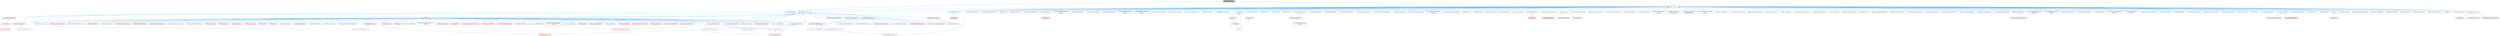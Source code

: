digraph "ModuleBoilerplate.h"
{
 // INTERACTIVE_SVG=YES
 // LATEX_PDF_SIZE
  bgcolor="transparent";
  edge [fontname=Helvetica,fontsize=10,labelfontname=Helvetica,labelfontsize=10];
  node [fontname=Helvetica,fontsize=10,shape=box,height=0.2,width=0.4];
  Node1 [id="Node000001",label="ModuleBoilerplate.h",height=0.2,width=0.4,color="gray40", fillcolor="grey60", style="filled", fontcolor="black",tooltip=" "];
  Node1 -> Node2 [id="edge1_Node000001_Node000002",dir="back",color="steelblue1",style="solid",tooltip=" "];
  Node2 [id="Node000002",label="CoreSharedPCH.h",height=0.2,width=0.4,color="grey40", fillcolor="white", style="filled",URL="$d8/de5/CoreSharedPCH_8h.html",tooltip=" "];
  Node2 -> Node3 [id="edge2_Node000002_Node000003",dir="back",color="steelblue1",style="solid",tooltip=" "];
  Node3 [id="Node000003",label="CoreUObjectSharedPCH.h",height=0.2,width=0.4,color="grey40", fillcolor="white", style="filled",URL="$de/d2f/CoreUObjectSharedPCH_8h.html",tooltip=" "];
  Node3 -> Node4 [id="edge3_Node000003_Node000004",dir="back",color="steelblue1",style="solid",tooltip=" "];
  Node4 [id="Node000004",label="SlateSharedPCH.h",height=0.2,width=0.4,color="grey40", fillcolor="white", style="filled",URL="$d1/dfc/SlateSharedPCH_8h.html",tooltip=" "];
  Node4 -> Node5 [id="edge4_Node000004_Node000005",dir="back",color="steelblue1",style="solid",tooltip=" "];
  Node5 [id="Node000005",label="EngineSharedPCH.h",height=0.2,width=0.4,color="red", fillcolor="#FFF0F0", style="filled",URL="$dc/dbb/EngineSharedPCH_8h.html",tooltip=" "];
  Node1 -> Node7 [id="edge5_Node000001_Node000007",dir="back",color="steelblue1",style="solid",tooltip=" "];
  Node7 [id="Node000007",label="ModuleManager.h",height=0.2,width=0.4,color="grey40", fillcolor="white", style="filled",URL="$d3/dd3/ModuleManager_8h.html",tooltip=" "];
  Node7 -> Node8 [id="edge6_Node000007_Node000008",dir="back",color="steelblue1",style="solid",tooltip=" "];
  Node8 [id="Node000008",label="AIModule.h",height=0.2,width=0.4,color="grey40", fillcolor="white", style="filled",URL="$d9/df1/AIModule_8h.html",tooltip=" "];
  Node7 -> Node9 [id="edge7_Node000007_Node000009",dir="back",color="steelblue1",style="solid",tooltip=" "];
  Node9 [id="Node000009",label="AnimationEditorUtils.h",height=0.2,width=0.4,color="grey40", fillcolor="white", style="filled",URL="$df/d23/AnimationEditorUtils_8h.html",tooltip=" "];
  Node7 -> Node10 [id="edge8_Node000007_Node000010",dir="back",color="steelblue1",style="solid",tooltip=" "];
  Node10 [id="Node000010",label="AssetRegistryInterface.h",height=0.2,width=0.4,color="grey40", fillcolor="white", style="filled",URL="$d5/d26/AssetRegistryInterface_8h.html",tooltip=" "];
  Node10 -> Node11 [id="edge9_Node000010_Node000011",dir="back",color="steelblue1",style="solid",tooltip=" "];
  Node11 [id="Node000011",label="AssetManager.h",height=0.2,width=0.4,color="grey40", fillcolor="white", style="filled",URL="$d6/d7d/AssetManager_8h.html",tooltip=" "];
  Node10 -> Node12 [id="edge10_Node000010_Node000012",dir="back",color="steelblue1",style="solid",tooltip=" "];
  Node12 [id="Node000012",label="AssetRegistryGenerator.h",height=0.2,width=0.4,color="grey40", fillcolor="white", style="filled",URL="$df/dd1/AssetRegistryGenerator_8h.html",tooltip=" "];
  Node10 -> Node13 [id="edge11_Node000010_Node000013",dir="back",color="steelblue1",style="solid",tooltip=" "];
  Node13 [id="Node000013",label="DiffAssetRegistriesCommandlet.h",height=0.2,width=0.4,color="grey40", fillcolor="white", style="filled",URL="$d8/d4e/DiffAssetRegistriesCommandlet_8h.html",tooltip=" "];
  Node7 -> Node14 [id="edge12_Node000007_Node000014",dir="back",color="steelblue1",style="solid",tooltip=" "];
  Node14 [id="Node000014",label="BlueprintActionFilter.h",height=0.2,width=0.4,color="grey40", fillcolor="white", style="filled",URL="$d5/d2a/BlueprintActionFilter_8h.html",tooltip=" "];
  Node14 -> Node15 [id="edge13_Node000014_Node000015",dir="back",color="steelblue1",style="solid",tooltip=" "];
  Node15 [id="Node000015",label="BlueprintActionMenuUtils.h",height=0.2,width=0.4,color="grey40", fillcolor="white", style="filled",URL="$d3/dad/BlueprintActionMenuUtils_8h.html",tooltip=" "];
  Node14 -> Node16 [id="edge14_Node000014_Node000016",dir="back",color="steelblue1",style="solid",tooltip=" "];
  Node16 [id="Node000016",label="BlueprintComponentNodeSpawner.h",height=0.2,width=0.4,color="grey40", fillcolor="white", style="filled",URL="$d2/d98/BlueprintComponentNodeSpawner_8h.html",tooltip=" "];
  Node14 -> Node17 [id="edge15_Node000014_Node000017",dir="back",color="steelblue1",style="solid",tooltip=" "];
  Node17 [id="Node000017",label="BlueprintDragDropMenuItem.h",height=0.2,width=0.4,color="grey40", fillcolor="white", style="filled",URL="$dc/deb/BlueprintDragDropMenuItem_8h.html",tooltip=" "];
  Node14 -> Node18 [id="edge16_Node000014_Node000018",dir="back",color="steelblue1",style="solid",tooltip=" "];
  Node18 [id="Node000018",label="BlueprintFunctionNodeSpawner.h",height=0.2,width=0.4,color="grey40", fillcolor="white", style="filled",URL="$d0/d59/BlueprintFunctionNodeSpawner_8h.html",tooltip=" "];
  Node18 -> Node19 [id="edge17_Node000018_Node000019",dir="back",color="steelblue1",style="solid",tooltip=" "];
  Node19 [id="Node000019",label="BlueprintTypePromotion.h",height=0.2,width=0.4,color="grey40", fillcolor="white", style="filled",URL="$d2/d23/BlueprintTypePromotion_8h.html",tooltip=" "];
  Node14 -> Node20 [id="edge18_Node000014_Node000020",dir="back",color="steelblue1",style="solid",tooltip=" "];
  Node20 [id="Node000020",label="BlueprintNodeSpawner.h",height=0.2,width=0.4,color="grey40", fillcolor="white", style="filled",URL="$d1/de9/BlueprintNodeSpawner_8h.html",tooltip=" "];
  Node20 -> Node21 [id="edge19_Node000020_Node000021",dir="back",color="steelblue1",style="solid",tooltip=" "];
  Node21 [id="Node000021",label="BlueprintAssetNodeSpawner.h",height=0.2,width=0.4,color="grey40", fillcolor="white", style="filled",URL="$d2/d56/BlueprintAssetNodeSpawner_8h.html",tooltip=" "];
  Node20 -> Node22 [id="edge20_Node000020_Node000022",dir="back",color="steelblue1",style="solid",tooltip=" "];
  Node22 [id="Node000022",label="BlueprintBoundNodeSpawner.h",height=0.2,width=0.4,color="grey40", fillcolor="white", style="filled",URL="$d4/da4/BlueprintBoundNodeSpawner_8h.html",tooltip=" "];
  Node20 -> Node16 [id="edge21_Node000020_Node000016",dir="back",color="steelblue1",style="solid",tooltip=" "];
  Node20 -> Node23 [id="edge22_Node000020_Node000023",dir="back",color="steelblue1",style="solid",tooltip=" "];
  Node23 [id="Node000023",label="BlueprintEventNodeSpawner.h",height=0.2,width=0.4,color="red", fillcolor="#FFF0F0", style="filled",URL="$d4/dd3/BlueprintEventNodeSpawner_8h.html",tooltip=" "];
  Node20 -> Node26 [id="edge23_Node000020_Node000026",dir="back",color="steelblue1",style="solid",tooltip=" "];
  Node26 [id="Node000026",label="BlueprintFieldNodeSpawner.h",height=0.2,width=0.4,color="red", fillcolor="#FFF0F0", style="filled",URL="$da/d70/BlueprintFieldNodeSpawner_8h.html",tooltip=" "];
  Node26 -> Node18 [id="edge24_Node000026_Node000018",dir="back",color="steelblue1",style="solid",tooltip=" "];
  Node26 -> Node28 [id="edge25_Node000026_Node000028",dir="back",color="steelblue1",style="solid",tooltip=" "];
  Node28 [id="Node000028",label="BlueprintVariableNodeSpawner.h",height=0.2,width=0.4,color="grey40", fillcolor="white", style="filled",URL="$db/dba/BlueprintVariableNodeSpawner_8h.html",tooltip=" "];
  Node20 -> Node18 [id="edge26_Node000020_Node000018",dir="back",color="steelblue1",style="solid",tooltip=" "];
  Node20 -> Node29 [id="edge27_Node000020_Node000029",dir="back",color="steelblue1",style="solid",tooltip=" "];
  Node29 [id="Node000029",label="BlueprintNodeTemplateCache.h",height=0.2,width=0.4,color="grey40", fillcolor="white", style="filled",URL="$d7/d87/BlueprintNodeTemplateCache_8h.html",tooltip=" "];
  Node20 -> Node28 [id="edge28_Node000020_Node000028",dir="back",color="steelblue1",style="solid",tooltip=" "];
  Node20 -> Node30 [id="edge29_Node000020_Node000030",dir="back",color="steelblue1",style="solid",tooltip=" "];
  Node30 [id="Node000030",label="RigVMEdGraphNodeSpawner.h",height=0.2,width=0.4,color="red", fillcolor="#FFF0F0", style="filled",URL="$d4/d8b/RigVMEdGraphNodeSpawner_8h.html",tooltip=" "];
  Node20 -> Node37 [id="edge30_Node000020_Node000037",dir="back",color="steelblue1",style="solid",tooltip=" "];
  Node37 [id="Node000037",label="SRigVMActionMenu.cpp",height=0.2,width=0.4,color="grey40", fillcolor="white", style="filled",URL="$dc/d4c/SRigVMActionMenu_8cpp.html",tooltip=" "];
  Node14 -> Node28 [id="edge31_Node000014_Node000028",dir="back",color="steelblue1",style="solid",tooltip=" "];
  Node14 -> Node38 [id="edge32_Node000014_Node000038",dir="back",color="steelblue1",style="solid",tooltip=" "];
  Node38 [id="Node000038",label="K2Node.h",height=0.2,width=0.4,color="red", fillcolor="#FFF0F0", style="filled",URL="$d5/d94/K2Node_8h.html",tooltip=" "];
  Node38 -> Node39 [id="edge33_Node000038_Node000039",dir="back",color="steelblue1",style="solid",tooltip=" "];
  Node39 [id="Node000039",label="AnimGraphNode_Base.h",height=0.2,width=0.4,color="red", fillcolor="#FFF0F0", style="filled",URL="$d0/dfb/AnimGraphNode__Base_8h.html",tooltip=" "];
  Node39 -> Node130 [id="edge34_Node000039_Node000130",dir="back",color="steelblue1",style="solid",tooltip=" "];
  Node130 [id="Node000130",label="K2Node_AnimNodeReference.h",height=0.2,width=0.4,color="grey40", fillcolor="white", style="filled",URL="$d2/d81/K2Node__AnimNodeReference_8h.html",tooltip=" "];
  Node38 -> Node26 [id="edge35_Node000038_Node000026",dir="back",color="steelblue1",style="solid",tooltip=" "];
  Node38 -> Node130 [id="edge36_Node000038_Node000130",dir="back",color="steelblue1",style="solid",tooltip=" "];
  Node38 -> Node131 [id="edge37_Node000038_Node000131",dir="back",color="steelblue1",style="solid",tooltip=" "];
  Node131 [id="Node000131",label="K2Node_AssignmentStatement.h",height=0.2,width=0.4,color="red", fillcolor="#FFF0F0", style="filled",URL="$d1/d32/K2Node__AssignmentStatement_8h.html",tooltip=" "];
  Node38 -> Node134 [id="edge38_Node000038_Node000134",dir="back",color="steelblue1",style="solid",tooltip=" "];
  Node134 [id="Node000134",label="K2Node_BaseAsyncTask.h",height=0.2,width=0.4,color="red", fillcolor="#FFF0F0", style="filled",URL="$d5/db7/K2Node__BaseAsyncTask_8h.html",tooltip=" "];
  Node38 -> Node137 [id="edge39_Node000038_Node000137",dir="back",color="steelblue1",style="solid",tooltip=" "];
  Node137 [id="Node000137",label="K2Node_BaseMCDelegate.h",height=0.2,width=0.4,color="red", fillcolor="#FFF0F0", style="filled",URL="$dd/d9b/K2Node__BaseMCDelegate_8h.html",tooltip=" "];
  Node38 -> Node143 [id="edge40_Node000038_Node000143",dir="back",color="steelblue1",style="solid",tooltip=" "];
  Node143 [id="Node000143",label="K2Node_BitmaskLiteral.h",height=0.2,width=0.4,color="grey40", fillcolor="white", style="filled",URL="$dc/de6/K2Node__BitmaskLiteral_8h.html",tooltip=" "];
  Node38 -> Node144 [id="edge41_Node000038_Node000144",dir="back",color="steelblue1",style="solid",tooltip=" "];
  Node144 [id="Node000144",label="K2Node_BreakStruct.h",height=0.2,width=0.4,color="red", fillcolor="#FFF0F0", style="filled",URL="$df/d93/K2Node__BreakStruct_8h.html",tooltip=" "];
  Node38 -> Node145 [id="edge42_Node000038_Node000145",dir="back",color="steelblue1",style="solid",tooltip=" "];
  Node145 [id="Node000145",label="K2Node_CallFunction.h",height=0.2,width=0.4,color="red", fillcolor="#FFF0F0", style="filled",URL="$d5/d5f/K2Node__CallFunction_8h.html",tooltip=" "];
  Node145 -> Node148 [id="edge43_Node000145_Node000148",dir="back",color="steelblue1",style="solid",tooltip=" "];
  Node148 [id="Node000148",label="K2Node_AnimGetter.h",height=0.2,width=0.4,color="grey40", fillcolor="white", style="filled",URL="$dc/d9a/K2Node__AnimGetter_8h.html",tooltip=" "];
  Node38 -> Node163 [id="edge44_Node000038_Node000163",dir="back",color="steelblue1",style="solid",tooltip=" "];
  Node163 [id="Node000163",label="K2Node_CastByteToEnum.h",height=0.2,width=0.4,color="grey40", fillcolor="white", style="filled",URL="$d7/dcf/K2Node__CastByteToEnum_8h.html",tooltip=" "];
  Node38 -> Node164 [id="edge45_Node000038_Node000164",dir="back",color="steelblue1",style="solid",tooltip=" "];
  Node164 [id="Node000164",label="K2Node_ClassDynamicCast.h",height=0.2,width=0.4,color="grey40", fillcolor="white", style="filled",URL="$d1/d23/K2Node__ClassDynamicCast_8h.html",tooltip=" "];
  Node38 -> Node165 [id="edge46_Node000038_Node000165",dir="back",color="steelblue1",style="solid",tooltip=" "];
  Node165 [id="Node000165",label="K2Node_ConstructObjectFrom\lClass.h",height=0.2,width=0.4,color="red", fillcolor="#FFF0F0", style="filled",URL="$d6/de4/K2Node__ConstructObjectFromClass_8h.html",tooltip=" "];
  Node165 -> Node168 [id="edge47_Node000165_Node000168",dir="back",color="steelblue1",style="solid",tooltip=" "];
  Node168 [id="Node000168",label="K2Node_SpawnActorFromClass.h",height=0.2,width=0.4,color="red", fillcolor="#FFF0F0", style="filled",URL="$dc/d71/K2Node__SpawnActorFromClass_8h.html",tooltip=" "];
  Node38 -> Node169 [id="edge48_Node000038_Node000169",dir="back",color="steelblue1",style="solid",tooltip=" "];
  Node169 [id="Node000169",label="K2Node_ConvertAsset.h",height=0.2,width=0.4,color="grey40", fillcolor="white", style="filled",URL="$d0/da7/K2Node__ConvertAsset_8h.html",tooltip=" "];
  Node38 -> Node170 [id="edge49_Node000038_Node000170",dir="back",color="steelblue1",style="solid",tooltip=" "];
  Node170 [id="Node000170",label="K2Node_Copy.h",height=0.2,width=0.4,color="red", fillcolor="#FFF0F0", style="filled",URL="$d5/dce/K2Node__Copy_8h.html",tooltip=" "];
  Node38 -> Node171 [id="edge50_Node000038_Node000171",dir="back",color="steelblue1",style="solid",tooltip=" "];
  Node171 [id="Node000171",label="K2Node_CreateDelegate.h",height=0.2,width=0.4,color="red", fillcolor="#FFF0F0", style="filled",URL="$d2/d7e/K2Node__CreateDelegate_8h.html",tooltip=" "];
  Node38 -> Node172 [id="edge51_Node000038_Node000172",dir="back",color="steelblue1",style="solid",tooltip=" "];
  Node172 [id="Node000172",label="K2Node_DeadClass.h",height=0.2,width=0.4,color="grey40", fillcolor="white", style="filled",URL="$df/d0c/K2Node__DeadClass_8h.html",tooltip=" "];
  Node38 -> Node173 [id="edge52_Node000038_Node000173",dir="back",color="steelblue1",style="solid",tooltip=" "];
  Node173 [id="Node000173",label="K2Node_DelegateSet.h",height=0.2,width=0.4,color="red", fillcolor="#FFF0F0", style="filled",URL="$d0/d7b/K2Node__DelegateSet_8h.html",tooltip=" "];
  Node38 -> Node174 [id="edge53_Node000038_Node000174",dir="back",color="steelblue1",style="solid",tooltip=" "];
  Node174 [id="Node000174",label="K2Node_DoOnceMultiInput.h",height=0.2,width=0.4,color="red", fillcolor="#FFF0F0", style="filled",URL="$d8/db3/K2Node__DoOnceMultiInput_8h.html",tooltip=" "];
  Node38 -> Node175 [id="edge54_Node000038_Node000175",dir="back",color="steelblue1",style="solid",tooltip=" "];
  Node175 [id="Node000175",label="K2Node_DynamicCast.h",height=0.2,width=0.4,color="red", fillcolor="#FFF0F0", style="filled",URL="$dc/d1c/K2Node__DynamicCast_8h.html",tooltip=" "];
  Node175 -> Node164 [id="edge55_Node000175_Node000164",dir="back",color="steelblue1",style="solid",tooltip=" "];
  Node38 -> Node176 [id="edge56_Node000038_Node000176",dir="back",color="steelblue1",style="solid",tooltip=" "];
  Node176 [id="Node000176",label="K2Node_EaseFunction.h",height=0.2,width=0.4,color="red", fillcolor="#FFF0F0", style="filled",URL="$d7/db4/K2Node__EaseFunction_8h.html",tooltip=" "];
  Node38 -> Node177 [id="edge57_Node000038_Node000177",dir="back",color="steelblue1",style="solid",tooltip=" "];
  Node177 [id="Node000177",label="K2Node_EditablePinBase.h",height=0.2,width=0.4,color="red", fillcolor="#FFF0F0", style="filled",URL="$dd/d63/K2Node__EditablePinBase_8h.html",tooltip=" "];
  Node38 -> Node212 [id="edge58_Node000038_Node000212",dir="back",color="steelblue1",style="solid",tooltip=" "];
  Node212 [id="Node000212",label="K2Node_EnumEquality.h",height=0.2,width=0.4,color="red", fillcolor="#FFF0F0", style="filled",URL="$d4/d88/K2Node__EnumEquality_8h.html",tooltip=" "];
  Node38 -> Node214 [id="edge59_Node000038_Node000214",dir="back",color="steelblue1",style="solid",tooltip=" "];
  Node214 [id="Node000214",label="K2Node_EnumLiteral.h",height=0.2,width=0.4,color="grey40", fillcolor="white", style="filled",URL="$d3/d1c/K2Node__EnumLiteral_8h.html",tooltip=" "];
  Node38 -> Node215 [id="edge60_Node000038_Node000215",dir="back",color="steelblue1",style="solid",tooltip=" "];
  Node215 [id="Node000215",label="K2Node_ExecutionSequence.h",height=0.2,width=0.4,color="red", fillcolor="#FFF0F0", style="filled",URL="$da/d97/K2Node__ExecutionSequence_8h.html",tooltip=" "];
  Node38 -> Node217 [id="edge61_Node000038_Node000217",dir="back",color="steelblue1",style="solid",tooltip=" "];
  Node217 [id="Node000217",label="K2Node_ForEachElementInEnum.h",height=0.2,width=0.4,color="grey40", fillcolor="white", style="filled",URL="$d2/d15/K2Node__ForEachElementInEnum_8h.html",tooltip=" "];
  Node38 -> Node218 [id="edge62_Node000038_Node000218",dir="back",color="steelblue1",style="solid",tooltip=" "];
  Node218 [id="Node000218",label="K2Node_FormatText.h",height=0.2,width=0.4,color="red", fillcolor="#FFF0F0", style="filled",URL="$d0/d94/K2Node__FormatText_8h.html",tooltip=" "];
  Node38 -> Node219 [id="edge63_Node000038_Node000219",dir="back",color="steelblue1",style="solid",tooltip=" "];
  Node219 [id="Node000219",label="K2Node_GenericToText.h",height=0.2,width=0.4,color="grey40", fillcolor="white", style="filled",URL="$d7/dc1/K2Node__GenericToText_8h.html",tooltip=" "];
  Node38 -> Node220 [id="edge64_Node000038_Node000220",dir="back",color="steelblue1",style="solid",tooltip=" "];
  Node220 [id="Node000220",label="K2Node_GetArrayItem.h",height=0.2,width=0.4,color="red", fillcolor="#FFF0F0", style="filled",URL="$df/db6/K2Node__GetArrayItem_8h.html",tooltip=" "];
  Node38 -> Node221 [id="edge65_Node000038_Node000221",dir="back",color="steelblue1",style="solid",tooltip=" "];
  Node221 [id="Node000221",label="K2Node_GetClassDefaults.h",height=0.2,width=0.4,color="red", fillcolor="#FFF0F0", style="filled",URL="$d8/d5e/K2Node__GetClassDefaults_8h.html",tooltip=" "];
  Node38 -> Node222 [id="edge66_Node000038_Node000222",dir="back",color="steelblue1",style="solid",tooltip=" "];
  Node222 [id="Node000222",label="K2Node_GetDataTableRow.h",height=0.2,width=0.4,color="red", fillcolor="#FFF0F0", style="filled",URL="$d5/d7f/K2Node__GetDataTableRow_8h.html",tooltip=" "];
  Node38 -> Node223 [id="edge67_Node000038_Node000223",dir="back",color="steelblue1",style="solid",tooltip=" "];
  Node223 [id="Node000223",label="K2Node_GetEnumeratorName.h",height=0.2,width=0.4,color="red", fillcolor="#FFF0F0", style="filled",URL="$d1/d1f/K2Node__GetEnumeratorName_8h.html",tooltip=" "];
  Node38 -> Node225 [id="edge68_Node000038_Node000225",dir="back",color="steelblue1",style="solid",tooltip=" "];
  Node225 [id="Node000225",label="K2Node_GetNumEnumEntries.h",height=0.2,width=0.4,color="grey40", fillcolor="white", style="filled",URL="$d6/d60/K2Node__GetNumEnumEntries_8h.html",tooltip=" "];
  Node38 -> Node226 [id="edge69_Node000038_Node000226",dir="back",color="steelblue1",style="solid",tooltip=" "];
  Node226 [id="Node000226",label="K2Node_GetSequenceBinding.h",height=0.2,width=0.4,color="grey40", fillcolor="white", style="filled",URL="$dc/d62/K2Node__GetSequenceBinding_8h.html",tooltip=" "];
  Node38 -> Node227 [id="edge70_Node000038_Node000227",dir="back",color="steelblue1",style="solid",tooltip=" "];
  Node227 [id="Node000227",label="K2Node_GetSubsystem.h",height=0.2,width=0.4,color="grey40", fillcolor="white", style="filled",URL="$d6/d44/K2Node__GetSubsystem_8h.html",tooltip=" "];
  Node38 -> Node228 [id="edge71_Node000038_Node000228",dir="back",color="steelblue1",style="solid",tooltip=" "];
  Node228 [id="Node000228",label="K2Node_IfThenElse.h",height=0.2,width=0.4,color="red", fillcolor="#FFF0F0", style="filled",URL="$d7/d43/K2Node__IfThenElse_8h.html",tooltip=" "];
  Node38 -> Node229 [id="edge72_Node000038_Node000229",dir="back",color="steelblue1",style="solid",tooltip=" "];
  Node229 [id="Node000229",label="K2Node_InputAction.h",height=0.2,width=0.4,color="red", fillcolor="#FFF0F0", style="filled",URL="$d7/d16/K2Node__InputAction_8h.html",tooltip=" "];
  Node38 -> Node230 [id="edge73_Node000038_Node000230",dir="back",color="steelblue1",style="solid",tooltip=" "];
  Node230 [id="Node000230",label="K2Node_InputKey.h",height=0.2,width=0.4,color="red", fillcolor="#FFF0F0", style="filled",URL="$d2/dd5/K2Node__InputKey_8h.html",tooltip=" "];
  Node38 -> Node231 [id="edge74_Node000038_Node000231",dir="back",color="steelblue1",style="solid",tooltip=" "];
  Node231 [id="Node000231",label="K2Node_InputTouch.h",height=0.2,width=0.4,color="red", fillcolor="#FFF0F0", style="filled",URL="$d4/d0f/K2Node__InputTouch_8h.html",tooltip=" "];
  Node38 -> Node232 [id="edge75_Node000038_Node000232",dir="back",color="steelblue1",style="solid",tooltip=" "];
  Node232 [id="Node000232",label="K2Node_Knot.h",height=0.2,width=0.4,color="red", fillcolor="#FFF0F0", style="filled",URL="$d2/dfd/K2Node__Knot_8h.html",tooltip=" "];
  Node38 -> Node233 [id="edge76_Node000038_Node000233",dir="back",color="steelblue1",style="solid",tooltip=" "];
  Node233 [id="Node000233",label="K2Node_Literal.h",height=0.2,width=0.4,color="red", fillcolor="#FFF0F0", style="filled",URL="$da/d6c/K2Node__Literal_8h.html",tooltip=" "];
  Node38 -> Node234 [id="edge77_Node000038_Node000234",dir="back",color="steelblue1",style="solid",tooltip=" "];
  Node234 [id="Node000234",label="K2Node_LoadAsset.h",height=0.2,width=0.4,color="grey40", fillcolor="white", style="filled",URL="$db/d4b/K2Node__LoadAsset_8h.html",tooltip=" "];
  Node38 -> Node211 [id="edge78_Node000038_Node000211",dir="back",color="steelblue1",style="solid",tooltip=" "];
  Node211 [id="Node000211",label="K2Node_MacroInstance.h",height=0.2,width=0.4,color="red", fillcolor="#FFF0F0", style="filled",URL="$d1/d45/K2Node__MacroInstance_8h.html",tooltip=" "];
  Node38 -> Node235 [id="edge79_Node000038_Node000235",dir="back",color="steelblue1",style="solid",tooltip=" "];
  Node235 [id="Node000235",label="K2Node_MakeContainer.h",height=0.2,width=0.4,color="red", fillcolor="#FFF0F0", style="filled",URL="$d8/de7/K2Node__MakeContainer_8h.html",tooltip=" "];
  Node38 -> Node239 [id="edge80_Node000038_Node000239",dir="back",color="steelblue1",style="solid",tooltip=" "];
  Node239 [id="Node000239",label="K2Node_MakeStruct.h",height=0.2,width=0.4,color="red", fillcolor="#FFF0F0", style="filled",URL="$de/de5/K2Node__MakeStruct_8h.html",tooltip=" "];
  Node38 -> Node241 [id="edge81_Node000038_Node000241",dir="back",color="steelblue1",style="solid",tooltip=" "];
  Node241 [id="Node000241",label="K2Node_MakeVariable.h",height=0.2,width=0.4,color="grey40", fillcolor="white", style="filled",URL="$df/df3/K2Node__MakeVariable_8h.html",tooltip=" "];
  Node38 -> Node242 [id="edge82_Node000038_Node000242",dir="back",color="steelblue1",style="solid",tooltip=" "];
  Node242 [id="Node000242",label="K2Node_MapForEach.h",height=0.2,width=0.4,color="grey40", fillcolor="white", style="filled",URL="$da/d7a/K2Node__MapForEach_8h.html",tooltip=" "];
  Node38 -> Node243 [id="edge83_Node000038_Node000243",dir="back",color="steelblue1",style="solid",tooltip=" "];
  Node243 [id="Node000243",label="K2Node_PureAssignmentStatement.h",height=0.2,width=0.4,color="grey40", fillcolor="white", style="filled",URL="$dc/dda/K2Node__PureAssignmentStatement_8h.html",tooltip=" "];
  Node38 -> Node244 [id="edge84_Node000038_Node000244",dir="back",color="steelblue1",style="solid",tooltip=" "];
  Node244 [id="Node000244",label="K2Node_Select.h",height=0.2,width=0.4,color="red", fillcolor="#FFF0F0", style="filled",URL="$d2/de5/K2Node__Select_8h.html",tooltip=" "];
  Node38 -> Node245 [id="edge85_Node000038_Node000245",dir="back",color="steelblue1",style="solid",tooltip=" "];
  Node245 [id="Node000245",label="K2Node_Self.h",height=0.2,width=0.4,color="red", fillcolor="#FFF0F0", style="filled",URL="$d3/d27/K2Node__Self_8h.html",tooltip=" "];
  Node38 -> Node246 [id="edge86_Node000038_Node000246",dir="back",color="steelblue1",style="solid",tooltip=" "];
  Node246 [id="Node000246",label="K2Node_SetForEach.h",height=0.2,width=0.4,color="grey40", fillcolor="white", style="filled",URL="$d7/dbd/K2Node__SetForEach_8h.html",tooltip=" "];
  Node38 -> Node247 [id="edge87_Node000038_Node000247",dir="back",color="steelblue1",style="solid",tooltip=" "];
  Node247 [id="Node000247",label="K2Node_SetVariableOnPersistent\lFrame.h",height=0.2,width=0.4,color="grey40", fillcolor="white", style="filled",URL="$db/de9/K2Node__SetVariableOnPersistentFrame_8h.html",tooltip=" "];
  Node38 -> Node248 [id="edge88_Node000038_Node000248",dir="back",color="steelblue1",style="solid",tooltip=" "];
  Node248 [id="Node000248",label="K2Node_SpawnActor.h",height=0.2,width=0.4,color="red", fillcolor="#FFF0F0", style="filled",URL="$df/dd1/K2Node__SpawnActor_8h.html",tooltip=" "];
  Node38 -> Node168 [id="edge89_Node000038_Node000168",dir="back",color="steelblue1",style="solid",tooltip=" "];
  Node38 -> Node249 [id="edge90_Node000038_Node000249",dir="back",color="steelblue1",style="solid",tooltip=" "];
  Node249 [id="Node000249",label="K2Node_StructMemberGet.h",height=0.2,width=0.4,color="grey40", fillcolor="white", style="filled",URL="$d3/d37/K2Node__StructMemberGet_8h.html",tooltip=" "];
  Node249 -> Node144 [id="edge91_Node000249_Node000144",dir="back",color="steelblue1",style="solid",tooltip=" "];
  Node38 -> Node250 [id="edge92_Node000038_Node000250",dir="back",color="steelblue1",style="solid",tooltip=" "];
  Node250 [id="Node000250",label="K2Node_StructMemberSet.h",height=0.2,width=0.4,color="grey40", fillcolor="white", style="filled",URL="$df/d40/K2Node__StructMemberSet_8h.html",tooltip=" "];
  Node250 -> Node239 [id="edge93_Node000250_Node000239",dir="back",color="steelblue1",style="solid",tooltip=" "];
  Node38 -> Node251 [id="edge94_Node000038_Node000251",dir="back",color="steelblue1",style="solid",tooltip=" "];
  Node251 [id="Node000251",label="K2Node_StructOperation.h",height=0.2,width=0.4,color="grey40", fillcolor="white", style="filled",URL="$d1/d1c/K2Node__StructOperation_8h.html",tooltip=" "];
  Node251 -> Node239 [id="edge95_Node000251_Node000239",dir="back",color="steelblue1",style="solid",tooltip=" "];
  Node251 -> Node249 [id="edge96_Node000251_Node000249",dir="back",color="steelblue1",style="solid",tooltip=" "];
  Node251 -> Node250 [id="edge97_Node000251_Node000250",dir="back",color="steelblue1",style="solid",tooltip=" "];
  Node38 -> Node252 [id="edge98_Node000038_Node000252",dir="back",color="steelblue1",style="solid",tooltip=" "];
  Node252 [id="Node000252",label="K2Node_Switch.h",height=0.2,width=0.4,color="red", fillcolor="#FFF0F0", style="filled",URL="$dc/d1a/K2Node__Switch_8h.html",tooltip=" "];
  Node38 -> Node265 [id="edge99_Node000038_Node000265",dir="back",color="steelblue1",style="solid",tooltip=" "];
  Node265 [id="Node000265",label="K2Node_VariableSetRef.h",height=0.2,width=0.4,color="grey40", fillcolor="white", style="filled",URL="$dc/de5/K2Node__VariableSetRef_8h.html",tooltip=" "];
  Node14 -> Node148 [id="edge100_Node000014_Node000148",dir="back",color="steelblue1",style="solid",tooltip=" "];
  Node14 -> Node130 [id="edge101_Node000014_Node000130",dir="back",color="steelblue1",style="solid",tooltip=" "];
  Node14 -> Node145 [id="edge102_Node000014_Node000145",dir="back",color="steelblue1",style="solid",tooltip=" "];
  Node14 -> Node175 [id="edge103_Node000014_Node000175",dir="back",color="steelblue1",style="solid",tooltip=" "];
  Node14 -> Node220 [id="edge104_Node000014_Node000220",dir="back",color="steelblue1",style="solid",tooltip=" "];
  Node14 -> Node227 [id="edge105_Node000014_Node000227",dir="back",color="steelblue1",style="solid",tooltip=" "];
  Node14 -> Node211 [id="edge106_Node000014_Node000211",dir="back",color="steelblue1",style="solid",tooltip=" "];
  Node14 -> Node251 [id="edge107_Node000014_Node000251",dir="back",color="steelblue1",style="solid",tooltip=" "];
  Node14 -> Node265 [id="edge108_Node000014_Node000265",dir="back",color="steelblue1",style="solid",tooltip=" "];
  Node14 -> Node266 [id="edge109_Node000014_Node000266",dir="back",color="steelblue1",style="solid",tooltip=" "];
  Node266 [id="Node000266",label="RigVMActionMenuUtils.h",height=0.2,width=0.4,color="grey40", fillcolor="white", style="filled",URL="$dd/d72/RigVMActionMenuUtils_8h.html",tooltip=" "];
  Node266 -> Node37 [id="edge110_Node000266_Node000037",dir="back",color="steelblue1",style="solid",tooltip=" "];
  Node14 -> Node30 [id="edge111_Node000014_Node000030",dir="back",color="steelblue1",style="solid",tooltip=" "];
  Node7 -> Node19 [id="edge112_Node000007_Node000019",dir="back",color="steelblue1",style="solid",tooltip=" "];
  Node7 -> Node267 [id="edge113_Node000007_Node000267",dir="back",color="steelblue1",style="solid",tooltip=" "];
  Node267 [id="Node000267",label="CameraModularFeature.h",height=0.2,width=0.4,color="grey40", fillcolor="white", style="filled",URL="$dc/d79/CameraModularFeature_8h.html",tooltip=" "];
  Node7 -> Node268 [id="edge114_Node000007_Node000268",dir="back",color="steelblue1",style="solid",tooltip=" "];
  Node268 [id="Node000268",label="CameraPhotographyModule.h",height=0.2,width=0.4,color="grey40", fillcolor="white", style="filled",URL="$dc/d3c/CameraPhotographyModule_8h.html",tooltip=" "];
  Node7 -> Node269 [id="edge115_Node000007_Node000269",dir="back",color="steelblue1",style="solid",tooltip=" "];
  Node269 [id="Node000269",label="CelestialVault.h",height=0.2,width=0.4,color="grey40", fillcolor="white", style="filled",URL="$d8/d37/CelestialVault_8h.html",tooltip=" "];
  Node7 -> Node270 [id="edge116_Node000007_Node000270",dir="back",color="steelblue1",style="solid",tooltip=" "];
  Node270 [id="Node000270",label="CelestialVaultEditor.h",height=0.2,width=0.4,color="grey40", fillcolor="white", style="filled",URL="$da/ddc/CelestialVaultEditor_8h.html",tooltip=" "];
  Node7 -> Node271 [id="edge117_Node000007_Node000271",dir="back",color="steelblue1",style="solid",tooltip=" "];
  Node271 [id="Node000271",label="ChaosCachingEditorPlugin.h",height=0.2,width=0.4,color="grey40", fillcolor="white", style="filled",URL="$db/d55/ChaosCachingEditorPlugin_8h.html",tooltip=" "];
  Node7 -> Node272 [id="edge118_Node000007_Node000272",dir="back",color="steelblue1",style="solid",tooltip=" "];
  Node272 [id="Node000272",label="ChaosCachingPlugin.h",height=0.2,width=0.4,color="grey40", fillcolor="white", style="filled",URL="$d3/dc8/ChaosCachingPlugin_8h.html",tooltip=" "];
  Node272 -> Node273 [id="edge119_Node000272_Node000273",dir="back",color="steelblue1",style="solid",tooltip=" "];
  Node273 [id="Node000273",label="CacheEvents.h",height=0.2,width=0.4,color="red", fillcolor="#FFF0F0", style="filled",URL="$dc/dc3/CacheEvents_8h.html",tooltip=" "];
  Node7 -> Node278 [id="edge120_Node000007_Node000278",dir="back",color="steelblue1",style="solid",tooltip=" "];
  Node278 [id="Node000278",label="ChaosFleshDeprecatedNodes\lPlugin.h",height=0.2,width=0.4,color="grey40", fillcolor="white", style="filled",URL="$d9/d1d/ChaosFleshDeprecatedNodesPlugin_8h.html",tooltip=" "];
  Node7 -> Node279 [id="edge121_Node000007_Node000279",dir="back",color="steelblue1",style="solid",tooltip=" "];
  Node279 [id="Node000279",label="ChaosFleshEditorPlugin.h",height=0.2,width=0.4,color="grey40", fillcolor="white", style="filled",URL="$d1/dea/ChaosFleshEditorPlugin_8h.html",tooltip=" "];
  Node7 -> Node280 [id="edge122_Node000007_Node000280",dir="back",color="steelblue1",style="solid",tooltip=" "];
  Node280 [id="Node000280",label="ChaosFleshEnginePlugin.h",height=0.2,width=0.4,color="grey40", fillcolor="white", style="filled",URL="$dc/da6/ChaosFleshEnginePlugin_8h.html",tooltip=" "];
  Node7 -> Node281 [id="edge123_Node000007_Node000281",dir="back",color="steelblue1",style="solid",tooltip=" "];
  Node281 [id="Node000281",label="ChaosFleshNodesPlugin.h",height=0.2,width=0.4,color="grey40", fillcolor="white", style="filled",URL="$d8/d29/ChaosFleshNodesPlugin_8h.html",tooltip=" "];
  Node7 -> Node282 [id="edge124_Node000007_Node000282",dir="back",color="steelblue1",style="solid",tooltip=" "];
  Node282 [id="Node000282",label="ChaosModularVehicleEditor\lPlugin.h",height=0.2,width=0.4,color="grey40", fillcolor="white", style="filled",URL="$d0/dfb/ChaosModularVehicleEditorPlugin_8h.html",tooltip=" "];
  Node7 -> Node283 [id="edge125_Node000007_Node000283",dir="back",color="steelblue1",style="solid",tooltip=" "];
  Node283 [id="Node000283",label="ChaosModularVehicleEngine\lPlugin.h",height=0.2,width=0.4,color="grey40", fillcolor="white", style="filled",URL="$d8/dc1/ChaosModularVehicleEnginePlugin_8h.html",tooltip=" "];
  Node7 -> Node284 [id="edge126_Node000007_Node000284",dir="back",color="steelblue1",style="solid",tooltip=" "];
  Node284 [id="Node000284",label="ChaosModularVehiclePlugin.h",height=0.2,width=0.4,color="grey40", fillcolor="white", style="filled",URL="$db/db1/ChaosModularVehiclePlugin_8h.html",tooltip=" "];
  Node7 -> Node285 [id="edge127_Node000007_Node000285",dir="back",color="steelblue1",style="solid",tooltip=" "];
  Node285 [id="Node000285",label="ChaosSolverEditorPlugin.h",height=0.2,width=0.4,color="grey40", fillcolor="white", style="filled",URL="$d9/d01/ChaosSolverEditorPlugin_8h.html",tooltip=" "];
  Node7 -> Node286 [id="edge128_Node000007_Node000286",dir="back",color="steelblue1",style="solid",tooltip=" "];
  Node286 [id="Node000286",label="ChaosVehiclesEditorPlugin.h",height=0.2,width=0.4,color="grey40", fillcolor="white", style="filled",URL="$d9/da4/ChaosVehiclesEditorPlugin_8h.html",tooltip=" "];
  Node7 -> Node287 [id="edge129_Node000007_Node000287",dir="back",color="steelblue1",style="solid",tooltip=" "];
  Node287 [id="Node000287",label="ChaosVehiclesPlugin.h",height=0.2,width=0.4,color="grey40", fillcolor="white", style="filled",URL="$d8/d33/ChaosVehiclesPlugin_8h.html",tooltip=" "];
  Node7 -> Node288 [id="edge130_Node000007_Node000288",dir="back",color="steelblue1",style="solid",tooltip=" "];
  Node288 [id="Node000288",label="ControlRigPhysicsModule.h",height=0.2,width=0.4,color="grey40", fillcolor="white", style="filled",URL="$d9/d4c/ControlRigPhysicsModule_8h.html",tooltip=" "];
  Node7 -> Node2 [id="edge131_Node000007_Node000002",dir="back",color="steelblue1",style="solid",tooltip=" "];
  Node7 -> Node289 [id="edge132_Node000007_Node000289",dir="back",color="steelblue1",style="solid",tooltip=" "];
  Node289 [id="Node000289",label="CoreUObject.h",height=0.2,width=0.4,color="grey40", fillcolor="white", style="filled",URL="$d0/ded/CoreUObject_8h.html",tooltip=" "];
  Node289 -> Node290 [id="edge133_Node000289_Node000290",dir="back",color="steelblue1",style="solid",tooltip=" "];
  Node290 [id="Node000290",label="Engine.h",height=0.2,width=0.4,color="grey40", fillcolor="white", style="filled",URL="$d1/d34/Public_2Engine_8h.html",tooltip=" "];
  Node289 -> Node291 [id="edge134_Node000289_Node000291",dir="back",color="steelblue1",style="solid",tooltip=" "];
  Node291 [id="Node000291",label="EngineMinimal.h",height=0.2,width=0.4,color="grey40", fillcolor="white", style="filled",URL="$d0/d2c/EngineMinimal_8h.html",tooltip=" "];
  Node291 -> Node290 [id="edge135_Node000291_Node000290",dir="back",color="steelblue1",style="solid",tooltip=" "];
  Node289 -> Node292 [id="edge136_Node000289_Node000292",dir="back",color="steelblue1",style="solid",tooltip=" "];
  Node292 [id="Node000292",label="SlateBasics.h",height=0.2,width=0.4,color="red", fillcolor="#FFF0F0", style="filled",URL="$da/d2f/SlateBasics_8h.html",tooltip=" "];
  Node292 -> Node290 [id="edge137_Node000292_Node000290",dir="back",color="steelblue1",style="solid",tooltip=" "];
  Node289 -> Node296 [id="edge138_Node000289_Node000296",dir="back",color="steelblue1",style="solid",tooltip=" "];
  Node296 [id="Node000296",label="SlateCore.h",height=0.2,width=0.4,color="grey40", fillcolor="white", style="filled",URL="$dc/d03/SlateCore_8h.html",tooltip=" "];
  Node296 -> Node290 [id="edge139_Node000296_Node000290",dir="back",color="steelblue1",style="solid",tooltip=" "];
  Node296 -> Node292 [id="edge140_Node000296_Node000292",dir="back",color="steelblue1",style="solid",tooltip=" "];
  Node7 -> Node297 [id="edge141_Node000007_Node000297",dir="back",color="steelblue1",style="solid",tooltip=" "];
  Node297 [id="Node000297",label="DynamicMeshModule.h",height=0.2,width=0.4,color="grey40", fillcolor="white", style="filled",URL="$d1/d3b/DynamicMeshModule_8h.html",tooltip=" "];
  Node7 -> Node298 [id="edge142_Node000007_Node000298",dir="back",color="steelblue1",style="solid",tooltip=" "];
  Node298 [id="Node000298",label="EngineModule.h",height=0.2,width=0.4,color="grey40", fillcolor="white", style="filled",URL="$d7/dc6/EngineModule_8h.html",tooltip=" "];
  Node7 -> Node299 [id="edge143_Node000007_Node000299",dir="back",color="steelblue1",style="solid",tooltip=" "];
  Node299 [id="Node000299",label="FractureEditor.h",height=0.2,width=0.4,color="grey40", fillcolor="white", style="filled",URL="$db/df2/FractureEditor_8h.html",tooltip=" "];
  Node7 -> Node300 [id="edge144_Node000007_Node000300",dir="back",color="steelblue1",style="solid",tooltip=" "];
  Node300 [id="Node000300",label="FractureTool.cpp",height=0.2,width=0.4,color="grey40", fillcolor="white", style="filled",URL="$dc/d9a/FractureTool_8cpp.html",tooltip=" "];
  Node7 -> Node301 [id="edge145_Node000007_Node000301",dir="back",color="steelblue1",style="solid",tooltip=" "];
  Node301 [id="Node000301",label="GameplayAbilitiesModule.h",height=0.2,width=0.4,color="grey40", fillcolor="white", style="filled",URL="$d3/d9a/GameplayAbilitiesModule_8h.html",tooltip=" "];
  Node301 -> Node302 [id="edge146_Node000301_Node000302",dir="back",color="steelblue1",style="solid",tooltip=" "];
  Node302 [id="Node000302",label="AbilitySystemGlobals.h",height=0.2,width=0.4,color="grey40", fillcolor="white", style="filled",URL="$dc/d82/AbilitySystemGlobals_8h.html",tooltip=" "];
  Node302 -> Node303 [id="edge147_Node000302_Node000303",dir="back",color="steelblue1",style="solid",tooltip=" "];
  Node303 [id="Node000303",label="GameplayAbilitiesDeveloper\lSettings.h",height=0.2,width=0.4,color="grey40", fillcolor="white", style="filled",URL="$d3/d55/GameplayAbilitiesDeveloperSettings_8h.html",tooltip=" "];
  Node301 -> Node303 [id="edge148_Node000301_Node000303",dir="back",color="steelblue1",style="solid",tooltip=" "];
  Node7 -> Node304 [id="edge149_Node000007_Node000304",dir="back",color="steelblue1",style="solid",tooltip=" "];
  Node304 [id="Node000304",label="GameplayTagsModule.h",height=0.2,width=0.4,color="grey40", fillcolor="white", style="filled",URL="$dc/d65/GameplayTagsModule_8h.html",tooltip=" "];
  Node7 -> Node305 [id="edge150_Node000007_Node000305",dir="back",color="steelblue1",style="solid",tooltip=" "];
  Node305 [id="Node000305",label="GameplayTasksModule.h",height=0.2,width=0.4,color="grey40", fillcolor="white", style="filled",URL="$df/de6/GameplayTasksModule_8h.html",tooltip=" "];
  Node7 -> Node306 [id="edge151_Node000007_Node000306",dir="back",color="steelblue1",style="solid",tooltip=" "];
  Node306 [id="Node000306",label="GeometricObjectsModule.h",height=0.2,width=0.4,color="grey40", fillcolor="white", style="filled",URL="$d4/d44/GeometricObjectsModule_8h.html",tooltip=" "];
  Node7 -> Node307 [id="edge152_Node000007_Node000307",dir="back",color="steelblue1",style="solid",tooltip=" "];
  Node307 [id="Node000307",label="GeometryAlgorithmsModule.h",height=0.2,width=0.4,color="grey40", fillcolor="white", style="filled",URL="$d2/d4c/GeometryAlgorithmsModule_8h.html",tooltip=" "];
  Node7 -> Node308 [id="edge153_Node000007_Node000308",dir="back",color="steelblue1",style="solid",tooltip=" "];
  Node308 [id="Node000308",label="GeometryCollectionNodesPlugin.h",height=0.2,width=0.4,color="grey40", fillcolor="white", style="filled",URL="$dc/d4a/GeometryCollectionNodesPlugin_8h.html",tooltip=" "];
  Node7 -> Node309 [id="edge154_Node000007_Node000309",dir="back",color="steelblue1",style="solid",tooltip=" "];
  Node309 [id="Node000309",label="GeometryCoreModule.h",height=0.2,width=0.4,color="grey40", fillcolor="white", style="filled",URL="$de/da5/GeometryCoreModule_8h.html",tooltip=" "];
  Node7 -> Node310 [id="edge155_Node000007_Node000310",dir="back",color="steelblue1",style="solid",tooltip=" "];
  Node310 [id="Node000310",label="GeometryFrameworkModule.h",height=0.2,width=0.4,color="grey40", fillcolor="white", style="filled",URL="$d2/d63/GeometryFrameworkModule_8h.html",tooltip=" "];
  Node7 -> Node311 [id="edge156_Node000007_Node000311",dir="back",color="steelblue1",style="solid",tooltip=" "];
  Node311 [id="Node000311",label="GeometryProcessingAdapters\lModule.h",height=0.2,width=0.4,color="grey40", fillcolor="white", style="filled",URL="$d8/d08/GeometryProcessingAdaptersModule_8h.html",tooltip=" "];
  Node7 -> Node312 [id="edge157_Node000007_Node000312",dir="back",color="steelblue1",style="solid",tooltip=" "];
  Node312 [id="Node000312",label="GeometryScriptingCoreModule.h",height=0.2,width=0.4,color="grey40", fillcolor="white", style="filled",URL="$da/d59/GeometryScriptingCoreModule_8h.html",tooltip=" "];
  Node7 -> Node313 [id="edge158_Node000007_Node000313",dir="back",color="steelblue1",style="solid",tooltip=" "];
  Node313 [id="Node000313",label="HDRIBackdrop.h",height=0.2,width=0.4,color="grey40", fillcolor="white", style="filled",URL="$d7/d73/HDRIBackdrop_8h.html",tooltip=" "];
  Node7 -> Node314 [id="edge159_Node000007_Node000314",dir="back",color="steelblue1",style="solid",tooltip=" "];
  Node314 [id="Node000314",label="HairStrandsCore.h",height=0.2,width=0.4,color="grey40", fillcolor="white", style="filled",URL="$d7/def/HairStrandsCore_8h.html",tooltip=" "];
  Node7 -> Node315 [id="edge160_Node000007_Node000315",dir="back",color="steelblue1",style="solid",tooltip=" "];
  Node315 [id="Node000315",label="HotReloadInterface.h",height=0.2,width=0.4,color="grey40", fillcolor="white", style="filled",URL="$d8/dda/HotReloadInterface_8h.html",tooltip=" "];
  Node7 -> Node316 [id="edge161_Node000007_Node000316",dir="back",color="steelblue1",style="solid",tooltip=" "];
  Node316 [id="Node000316",label="ICommonUIModule.h",height=0.2,width=0.4,color="grey40", fillcolor="white", style="filled",URL="$d8/d25/ICommonUIModule_8h.html",tooltip=" "];
  Node7 -> Node317 [id="edge162_Node000007_Node000317",dir="back",color="steelblue1",style="solid",tooltip=" "];
  Node317 [id="Node000317",label="ICompressionFormat.h",height=0.2,width=0.4,color="grey40", fillcolor="white", style="filled",URL="$da/dfc/ICompressionFormat_8h.html",tooltip=" "];
  Node7 -> Node318 [id="edge163_Node000007_Node000318",dir="back",color="steelblue1",style="solid",tooltip=" "];
  Node318 [id="Node000318",label="ICurveEditorModule.h",height=0.2,width=0.4,color="grey40", fillcolor="white", style="filled",URL="$d9/d40/ICurveEditorModule_8h.html",tooltip=" "];
  Node318 -> Node319 [id="edge164_Node000318_Node000319",dir="back",color="steelblue1",style="solid",tooltip=" "];
  Node319 [id="Node000319",label="CurveEditor.h",height=0.2,width=0.4,color="red", fillcolor="#FFF0F0", style="filled",URL="$d1/d27/CurveEditor_8h.html",tooltip=" "];
  Node7 -> Node336 [id="edge165_Node000007_Node000336",dir="back",color="steelblue1",style="solid",tooltip=" "];
  Node336 [id="Node000336",label="ICustomMeshComponentPlugin.h",height=0.2,width=0.4,color="grey40", fillcolor="white", style="filled",URL="$d3/d03/ICustomMeshComponentPlugin_8h.html",tooltip=" "];
  Node7 -> Node337 [id="edge166_Node000007_Node000337",dir="back",color="steelblue1",style="solid",tooltip=" "];
  Node337 [id="Node000337",label="IDisplayCluster.h",height=0.2,width=0.4,color="grey40", fillcolor="white", style="filled",URL="$de/d3f/IDisplayCluster_8h.html",tooltip=" "];
  Node337 -> Node338 [id="edge167_Node000337_Node000338",dir="back",color="steelblue1",style="solid",tooltip=" "];
  Node338 [id="Node000338",label="DisplayClusterHelpers.h",height=0.2,width=0.4,color="red", fillcolor="#FFF0F0", style="filled",URL="$da/dda/DisplayClusterHelpers_8h.html",tooltip=" "];
  Node337 -> Node340 [id="edge168_Node000337_Node000340",dir="back",color="steelblue1",style="solid",tooltip=" "];
  Node340 [id="Node000340",label="DisplayClusterNetDriver.h",height=0.2,width=0.4,color="grey40", fillcolor="white", style="filled",URL="$db/de1/DisplayClusterNetDriver_8h.html",tooltip=" "];
  Node337 -> Node341 [id="edge169_Node000337_Node000341",dir="back",color="steelblue1",style="solid",tooltip=" "];
  Node341 [id="Node000341",label="IPDisplayCluster.h",height=0.2,width=0.4,color="grey40", fillcolor="white", style="filled",URL="$d1/d48/IPDisplayCluster_8h.html",tooltip=" "];
  Node7 -> Node342 [id="edge170_Node000007_Node000342",dir="back",color="steelblue1",style="solid",tooltip=" "];
  Node342 [id="Node000342",label="IDisplayClusterColorGrading.h",height=0.2,width=0.4,color="grey40", fillcolor="white", style="filled",URL="$d5/d11/IDisplayClusterColorGrading_8h.html",tooltip=" "];
  Node7 -> Node343 [id="edge171_Node000007_Node000343",dir="back",color="steelblue1",style="solid",tooltip=" "];
  Node343 [id="Node000343",label="IDisplayClusterConfiguration.h",height=0.2,width=0.4,color="grey40", fillcolor="white", style="filled",URL="$db/d76/IDisplayClusterConfiguration_8h.html",tooltip=" "];
  Node7 -> Node344 [id="edge172_Node000007_Node000344",dir="back",color="steelblue1",style="solid",tooltip=" "];
  Node344 [id="Node000344",label="IDisplayClusterConfigurator.h",height=0.2,width=0.4,color="grey40", fillcolor="white", style="filled",URL="$d0/d8c/IDisplayClusterConfigurator_8h.html",tooltip=" "];
  Node7 -> Node345 [id="edge173_Node000007_Node000345",dir="back",color="steelblue1",style="solid",tooltip=" "];
  Node345 [id="Node000345",label="IDisplayClusterDetails.h",height=0.2,width=0.4,color="grey40", fillcolor="white", style="filled",URL="$d7/dd0/IDisplayClusterDetails_8h.html",tooltip=" "];
  Node7 -> Node346 [id="edge174_Node000007_Node000346",dir="back",color="steelblue1",style="solid",tooltip=" "];
  Node346 [id="Node000346",label="IDisplayClusterEditor.h",height=0.2,width=0.4,color="grey40", fillcolor="white", style="filled",URL="$de/d22/IDisplayClusterEditor_8h.html",tooltip=" "];
  Node7 -> Node347 [id="edge175_Node000007_Node000347",dir="back",color="steelblue1",style="solid",tooltip=" "];
  Node347 [id="Node000347",label="IDisplayClusterLightCard\lEditor.h",height=0.2,width=0.4,color="grey40", fillcolor="white", style="filled",URL="$d8/df4/IDisplayClusterLightCardEditor_8h.html",tooltip=" "];
  Node7 -> Node348 [id="edge176_Node000007_Node000348",dir="back",color="steelblue1",style="solid",tooltip=" "];
  Node348 [id="Node000348",label="IDisplayClusterLightCard\lEditorShaders.h",height=0.2,width=0.4,color="grey40", fillcolor="white", style="filled",URL="$d6/d4e/IDisplayClusterLightCardEditorShaders_8h.html",tooltip=" "];
  Node7 -> Node349 [id="edge177_Node000007_Node000349",dir="back",color="steelblue1",style="solid",tooltip=" "];
  Node349 [id="Node000349",label="IDisplayClusterLightCard\lExtenderModule.h",height=0.2,width=0.4,color="grey40", fillcolor="white", style="filled",URL="$df/da7/IDisplayClusterLightCardExtenderModule_8h.html",tooltip=" "];
  Node7 -> Node350 [id="edge178_Node000007_Node000350",dir="back",color="steelblue1",style="solid",tooltip=" "];
  Node350 [id="Node000350",label="IDisplayClusterMoviePipeline\lEditor.h",height=0.2,width=0.4,color="grey40", fillcolor="white", style="filled",URL="$dc/d3e/IDisplayClusterMoviePipelineEditor_8h.html",tooltip=" "];
  Node7 -> Node351 [id="edge179_Node000007_Node000351",dir="back",color="steelblue1",style="solid",tooltip=" "];
  Node351 [id="Node000351",label="IDisplayClusterOperator.h",height=0.2,width=0.4,color="grey40", fillcolor="white", style="filled",URL="$dc/d99/IDisplayClusterOperator_8h.html",tooltip=" "];
  Node7 -> Node352 [id="edge180_Node000007_Node000352",dir="back",color="steelblue1",style="solid",tooltip=" "];
  Node352 [id="Node000352",label="IDisplayClusterProjection.h",height=0.2,width=0.4,color="grey40", fillcolor="white", style="filled",URL="$d3/ddf/IDisplayClusterProjection_8h.html",tooltip=" "];
  Node7 -> Node353 [id="edge181_Node000007_Node000353",dir="back",color="steelblue1",style="solid",tooltip=" "];
  Node353 [id="Node000353",label="IDisplayClusterScenePreview.h",height=0.2,width=0.4,color="grey40", fillcolor="white", style="filled",URL="$dc/dce/IDisplayClusterScenePreview_8h.html",tooltip=" "];
  Node7 -> Node354 [id="edge182_Node000007_Node000354",dir="back",color="steelblue1",style="solid",tooltip=" "];
  Node354 [id="Node000354",label="IDisplayClusterShaders.h",height=0.2,width=0.4,color="grey40", fillcolor="white", style="filled",URL="$dc/dfb/IDisplayClusterShaders_8h.html",tooltip=" "];
  Node7 -> Node355 [id="edge183_Node000007_Node000355",dir="back",color="steelblue1",style="solid",tooltip=" "];
  Node355 [id="Node000355",label="IDisplayClusterWarp.h",height=0.2,width=0.4,color="grey40", fillcolor="white", style="filled",URL="$d0/d4c/IDisplayClusterWarp_8h.html",tooltip=" "];
  Node7 -> Node356 [id="edge184_Node000007_Node000356",dir="back",color="steelblue1",style="solid",tooltip=" "];
  Node356 [id="Node000356",label="ILiveLinkOverNDisplayModule.h",height=0.2,width=0.4,color="grey40", fillcolor="white", style="filled",URL="$d4/d9e/ILiveLinkOverNDisplayModule_8h.html",tooltip=" "];
  Node7 -> Node357 [id="edge185_Node000007_Node000357",dir="back",color="steelblue1",style="solid",tooltip=" "];
  Node357 [id="Node000357",label="IMeshDescriptionModule.h",height=0.2,width=0.4,color="grey40", fillcolor="white", style="filled",URL="$d5/d6a/IMeshDescriptionModule_8h.html",tooltip=" "];
  Node7 -> Node358 [id="edge186_Node000007_Node000358",dir="back",color="steelblue1",style="solid",tooltip=" "];
  Node358 [id="Node000358",label="IMovieSceneModule.h",height=0.2,width=0.4,color="grey40", fillcolor="white", style="filled",URL="$d3/d85/IMovieSceneModule_8h.html",tooltip=" "];
  Node7 -> Node359 [id="edge187_Node000007_Node000359",dir="back",color="steelblue1",style="solid",tooltip=" "];
  Node359 [id="Node000359",label="IMovieSceneTracksModule.h",height=0.2,width=0.4,color="grey40", fillcolor="white", style="filled",URL="$d9/d95/IMovieSceneTracksModule_8h.html",tooltip=" "];
  Node7 -> Node360 [id="edge188_Node000007_Node000360",dir="back",color="steelblue1",style="solid",tooltip=" "];
  Node360 [id="Node000360",label="INavigationTool.h",height=0.2,width=0.4,color="grey40", fillcolor="white", style="filled",URL="$df/d66/INavigationTool_8h.html",tooltip=" "];
  Node7 -> Node361 [id="edge189_Node000007_Node000361",dir="back",color="steelblue1",style="solid",tooltip=" "];
  Node361 [id="Node000361",label="IPixelStreaming2EditorModule.h",height=0.2,width=0.4,color="grey40", fillcolor="white", style="filled",URL="$d3/d62/IPixelStreaming2EditorModule_8h.html",tooltip=" "];
  Node7 -> Node362 [id="edge190_Node000007_Node000362",dir="back",color="steelblue1",style="solid",tooltip=" "];
  Node362 [id="Node000362",label="IPixelStreaming2HMDModule.h",height=0.2,width=0.4,color="grey40", fillcolor="white", style="filled",URL="$d9/dda/IPixelStreaming2HMDModule_8h.html",tooltip=" "];
  Node7 -> Node363 [id="edge191_Node000007_Node000363",dir="back",color="steelblue1",style="solid",tooltip=" "];
  Node363 [id="Node000363",label="IPixelStreaming2InputModule.h",height=0.2,width=0.4,color="grey40", fillcolor="white", style="filled",URL="$df/d2f/IPixelStreaming2InputModule_8h.html",tooltip=" "];
  Node7 -> Node364 [id="edge192_Node000007_Node000364",dir="back",color="steelblue1",style="solid",tooltip=" "];
  Node364 [id="Node000364",label="IPixelStreaming2Module.h",height=0.2,width=0.4,color="grey40", fillcolor="white", style="filled",URL="$d5/dad/IPixelStreaming2Module_8h.html",tooltip=" "];
  Node7 -> Node365 [id="edge193_Node000007_Node000365",dir="back",color="steelblue1",style="solid",tooltip=" "];
  Node365 [id="Node000365",label="IPixelStreaming2RTCModule.h",height=0.2,width=0.4,color="grey40", fillcolor="white", style="filled",URL="$db/dab/IPixelStreaming2RTCModule_8h.html",tooltip=" "];
  Node7 -> Node366 [id="edge194_Node000007_Node000366",dir="back",color="steelblue1",style="solid",tooltip=" "];
  Node366 [id="Node000366",label="IPixelStreamingEditorModule.h",height=0.2,width=0.4,color="grey40", fillcolor="white", style="filled",URL="$da/dcc/IPixelStreamingEditorModule_8h.html",tooltip=" "];
  Node7 -> Node367 [id="edge195_Node000007_Node000367",dir="back",color="steelblue1",style="solid",tooltip=" "];
  Node367 [id="Node000367",label="IPixelStreamingHMDModule.h",height=0.2,width=0.4,color="grey40", fillcolor="white", style="filled",URL="$de/d25/IPixelStreamingHMDModule_8h.html",tooltip=" "];
  Node7 -> Node368 [id="edge196_Node000007_Node000368",dir="back",color="steelblue1",style="solid",tooltip=" "];
  Node368 [id="Node000368",label="IPixelStreamingInputModule.h",height=0.2,width=0.4,color="grey40", fillcolor="white", style="filled",URL="$da/d36/IPixelStreamingInputModule_8h.html",tooltip=" "];
  Node7 -> Node369 [id="edge197_Node000007_Node000369",dir="back",color="steelblue1",style="solid",tooltip=" "];
  Node369 [id="Node000369",label="IPixelStreamingModule.h",height=0.2,width=0.4,color="grey40", fillcolor="white", style="filled",URL="$d2/d87/IPixelStreamingModule_8h.html",tooltip=" "];
  Node369 -> Node370 [id="edge198_Node000369_Node000370",dir="back",color="steelblue1",style="solid",tooltip=" "];
  Node370 [id="Node000370",label="PixelStreamingInputComponent.h",height=0.2,width=0.4,color="grey40", fillcolor="white", style="filled",URL="$d5/d26/PixelStreamingInputComponent_8h.html",tooltip=" "];
  Node7 -> Node371 [id="edge199_Node000007_Node000371",dir="back",color="steelblue1",style="solid",tooltip=" "];
  Node371 [id="Node000371",label="IProceduralMeshComponent\lEditorPlugin.h",height=0.2,width=0.4,color="grey40", fillcolor="white", style="filled",URL="$d0/d5e/IProceduralMeshComponentEditorPlugin_8h.html",tooltip=" "];
  Node7 -> Node372 [id="edge200_Node000007_Node000372",dir="back",color="steelblue1",style="solid",tooltip=" "];
  Node372 [id="Node000372",label="IProceduralMeshComponent\lPlugin.h",height=0.2,width=0.4,color="grey40", fillcolor="white", style="filled",URL="$db/d2d/IProceduralMeshComponentPlugin_8h.html",tooltip=" "];
  Node7 -> Node373 [id="edge201_Node000007_Node000373",dir="back",color="steelblue1",style="solid",tooltip=" "];
  Node373 [id="Node000373",label="IVPUtilitiesEditorModule.h",height=0.2,width=0.4,color="grey40", fillcolor="white", style="filled",URL="$d6/d9d/IVPUtilitiesEditorModule_8h.html",tooltip=" "];
  Node7 -> Node374 [id="edge202_Node000007_Node000374",dir="back",color="steelblue1",style="solid",tooltip=" "];
  Node374 [id="Node000374",label="InteractiveToolsFramework.h",height=0.2,width=0.4,color="grey40", fillcolor="white", style="filled",URL="$dd/d85/InteractiveToolsFramework_8h.html",tooltip=" "];
  Node7 -> Node375 [id="edge203_Node000007_Node000375",dir="back",color="steelblue1",style="solid",tooltip=" "];
  Node375 [id="Node000375",label="LiveLinkControlRig.h",height=0.2,width=0.4,color="grey40", fillcolor="white", style="filled",URL="$dc/d88/LiveLinkControlRig_8h.html",tooltip=" "];
  Node7 -> Node376 [id="edge204_Node000007_Node000376",dir="back",color="steelblue1",style="solid",tooltip=" "];
  Node376 [id="Node000376",label="LocationServicesAndroidImpl\lModule.h",height=0.2,width=0.4,color="grey40", fillcolor="white", style="filled",URL="$db/d70/LocationServicesAndroidImplModule_8h.html",tooltip=" "];
  Node7 -> Node377 [id="edge205_Node000007_Node000377",dir="back",color="steelblue1",style="solid",tooltip=" "];
  Node377 [id="Node000377",label="LocationServicesBPLibrary\lModule.h",height=0.2,width=0.4,color="grey40", fillcolor="white", style="filled",URL="$d1/d45/LocationServicesBPLibraryModule_8h.html",tooltip=" "];
  Node7 -> Node378 [id="edge206_Node000007_Node000378",dir="back",color="steelblue1",style="solid",tooltip=" "];
  Node378 [id="Node000378",label="LocationServicesIOSImplModule.h",height=0.2,width=0.4,color="grey40", fillcolor="white", style="filled",URL="$d5/d02/LocationServicesIOSImplModule_8h.html",tooltip=" "];
  Node7 -> Node379 [id="edge207_Node000007_Node000379",dir="back",color="steelblue1",style="solid",tooltip=" "];
  Node379 [id="Node000379",label="MeshFileUtilsModule.h",height=0.2,width=0.4,color="grey40", fillcolor="white", style="filled",URL="$db/db9/MeshFileUtilsModule_8h.html",tooltip=" "];
  Node7 -> Node380 [id="edge208_Node000007_Node000380",dir="back",color="steelblue1",style="solid",tooltip=" "];
  Node380 [id="Node000380",label="MeshModelingTools.h",height=0.2,width=0.4,color="grey40", fillcolor="white", style="filled",URL="$d7/dec/MeshModelingTools_8h.html",tooltip=" "];
  Node7 -> Node381 [id="edge209_Node000007_Node000381",dir="back",color="steelblue1",style="solid",tooltip=" "];
  Node381 [id="Node000381",label="MeshModelingToolsExp.h",height=0.2,width=0.4,color="grey40", fillcolor="white", style="filled",URL="$df/dab/MeshModelingToolsExp_8h.html",tooltip=" "];
  Node7 -> Node382 [id="edge210_Node000007_Node000382",dir="back",color="steelblue1",style="solid",tooltip=" "];
  Node382 [id="Node000382",label="ModelingComponentsModule.h",height=0.2,width=0.4,color="grey40", fillcolor="white", style="filled",URL="$dd/df7/ModelingComponentsModule_8h.html",tooltip=" "];
  Node7 -> Node383 [id="edge211_Node000007_Node000383",dir="back",color="steelblue1",style="solid",tooltip=" "];
  Node383 [id="Node000383",label="ModelingOperatorsModule.h",height=0.2,width=0.4,color="grey40", fillcolor="white", style="filled",URL="$df/de9/ModelingOperatorsModule_8h.html",tooltip=" "];
  Node7 -> Node384 [id="edge212_Node000007_Node000384",dir="back",color="steelblue1",style="solid",tooltip=" "];
  Node384 [id="Node000384",label="ModuleObserver.h",height=0.2,width=0.4,color="grey40", fillcolor="white", style="filled",URL="$d4/d66/ModuleObserver_8h.html",tooltip=" "];
  Node7 -> Node385 [id="edge213_Node000007_Node000385",dir="back",color="steelblue1",style="solid",tooltip=" "];
  Node385 [id="Node000385",label="MoverModule.h",height=0.2,width=0.4,color="grey40", fillcolor="white", style="filled",URL="$da/dac/MoverModule_8h.html",tooltip=" "];
  Node7 -> Node386 [id="edge214_Node000007_Node000386",dir="back",color="steelblue1",style="solid",tooltip=" "];
  Node386 [id="Node000386",label="MovieSceneToolsModule.h",height=0.2,width=0.4,color="grey40", fillcolor="white", style="filled",URL="$d3/d70/MovieSceneToolsModule_8h.html",tooltip=" "];
  Node7 -> Node387 [id="edge215_Node000007_Node000387",dir="back",color="steelblue1",style="solid",tooltip=" "];
  Node387 [id="Node000387",label="MovieSceneTranslator.h",height=0.2,width=0.4,color="grey40", fillcolor="white", style="filled",URL="$d2/d49/MovieSceneTranslator_8h.html",tooltip=" "];
  Node387 -> Node388 [id="edge216_Node000387_Node000388",dir="back",color="steelblue1",style="solid",tooltip=" "];
  Node388 [id="Node000388",label="FCPXMLMovieSceneTranslator.h",height=0.2,width=0.4,color="grey40", fillcolor="white", style="filled",URL="$d2/d93/FCPXMLMovieSceneTranslator_8h.html",tooltip=" "];
  Node387 -> Node389 [id="edge217_Node000387_Node000389",dir="back",color="steelblue1",style="solid",tooltip=" "];
  Node389 [id="Node000389",label="MovieSceneToolHelpers.h",height=0.2,width=0.4,color="red", fillcolor="#FFF0F0", style="filled",URL="$d4/d0e/MovieSceneToolHelpers_8h.html",tooltip=" "];
  Node7 -> Node394 [id="edge218_Node000007_Node000394",dir="back",color="steelblue1",style="solid",tooltip=" "];
  Node394 [id="Node000394",label="NetworkPredictionModule.h",height=0.2,width=0.4,color="grey40", fillcolor="white", style="filled",URL="$d4/d94/NetworkPredictionModule_8h.html",tooltip=" "];
  Node7 -> Node395 [id="edge219_Node000007_Node000395",dir="back",color="steelblue1",style="solid",tooltip=" "];
  Node395 [id="Node000395",label="PCGBiomeCore.h",height=0.2,width=0.4,color="grey40", fillcolor="white", style="filled",URL="$dc/deb/PCGBiomeCore_8h.html",tooltip=" "];
  Node7 -> Node396 [id="edge220_Node000007_Node000396",dir="back",color="steelblue1",style="solid",tooltip=" "];
  Node396 [id="Node000396",label="PlatformFeatures.h",height=0.2,width=0.4,color="grey40", fillcolor="white", style="filled",URL="$d0/df3/PlatformFeatures_8h.html",tooltip=" "];
  Node7 -> Node397 [id="edge221_Node000007_Node000397",dir="back",color="steelblue1",style="solid",tooltip=" "];
  Node397 [id="Node000397",label="Reload.h",height=0.2,width=0.4,color="grey40", fillcolor="white", style="filled",URL="$d3/d82/Reload_8h.html",tooltip=" "];
  Node397 -> Node398 [id="edge222_Node000397_Node000398",dir="back",color="steelblue1",style="solid",tooltip=" "];
  Node398 [id="Node000398",label="ReloadUtilities.h",height=0.2,width=0.4,color="grey40", fillcolor="white", style="filled",URL="$db/df2/ReloadUtilities_8h.html",tooltip=" "];
  Node7 -> Node399 [id="edge223_Node000007_Node000399",dir="back",color="steelblue1",style="solid",tooltip=" "];
  Node399 [id="Node000399",label="RigLogicAnimNext.h",height=0.2,width=0.4,color="grey40", fillcolor="white", style="filled",URL="$d6/dae/RigLogicAnimNext_8h.html",tooltip=" "];
  Node7 -> Node400 [id="edge224_Node000007_Node000400",dir="back",color="steelblue1",style="solid",tooltip=" "];
  Node400 [id="Node000400",label="RigLogicMutableEditorModule.h",height=0.2,width=0.4,color="grey40", fillcolor="white", style="filled",URL="$d3/d46/RigLogicMutableEditorModule_8h.html",tooltip=" "];
  Node7 -> Node401 [id="edge225_Node000007_Node000401",dir="back",color="steelblue1",style="solid",tooltip=" "];
  Node401 [id="Node000401",label="RigLogicMutableModule.h",height=0.2,width=0.4,color="grey40", fillcolor="white", style="filled",URL="$d7/d46/RigLogicMutableModule_8h.html",tooltip=" "];
  Node7 -> Node402 [id="edge226_Node000007_Node000402",dir="back",color="steelblue1",style="solid",tooltip=" "];
  Node402 [id="Node000402",label="RigVMEditorModule.h",height=0.2,width=0.4,color="grey40", fillcolor="white", style="filled",URL="$df/d47/RigVMEditorModule_8h.html",tooltip=" "];
  Node402 -> Node403 [id="edge227_Node000402_Node000403",dir="back",color="steelblue1",style="solid",tooltip=" "];
  Node403 [id="Node000403",label="RigVMEditor.h",height=0.2,width=0.4,color="red", fillcolor="#FFF0F0", style="filled",URL="$d3/d13/RigVMEditor_8h.html",tooltip=" "];
  Node403 -> Node37 [id="edge228_Node000403_Node000037",dir="back",color="steelblue1",style="solid",tooltip=" "];
  Node7 -> Node296 [id="edge229_Node000007_Node000296",dir="back",color="steelblue1",style="solid",tooltip=" "];
  Node7 -> Node407 [id="edge230_Node000007_Node000407",dir="back",color="steelblue1",style="solid",tooltip=" "];
  Node407 [id="Node000407",label="SmartObjectsModule.h",height=0.2,width=0.4,color="grey40", fillcolor="white", style="filled",URL="$db/d38/SmartObjectsModule_8h.html",tooltip=" "];
  Node7 -> Node408 [id="edge231_Node000007_Node000408",dir="back",color="steelblue1",style="solid",tooltip=" "];
  Node408 [id="Node000408",label="StateTreeModule.h",height=0.2,width=0.4,color="grey40", fillcolor="white", style="filled",URL="$db/ded/StateTreeModule_8h.html",tooltip=" "];
  Node7 -> Node409 [id="edge232_Node000007_Node000409",dir="back",color="steelblue1",style="solid",tooltip=" "];
  Node409 [id="Node000409",label="UVEditorToolsModule.h",height=0.2,width=0.4,color="grey40", fillcolor="white", style="filled",URL="$db/dbe/UVEditorToolsModule_8h.html",tooltip=" "];
  Node7 -> Node410 [id="edge233_Node000007_Node000410",dir="back",color="steelblue1",style="solid",tooltip=" "];
  Node410 [id="Node000410",label="WebBrowserWidgetModule.h",height=0.2,width=0.4,color="grey40", fillcolor="white", style="filled",URL="$d3/d80/WebBrowserWidgetModule_8h.html",tooltip=" "];
}
